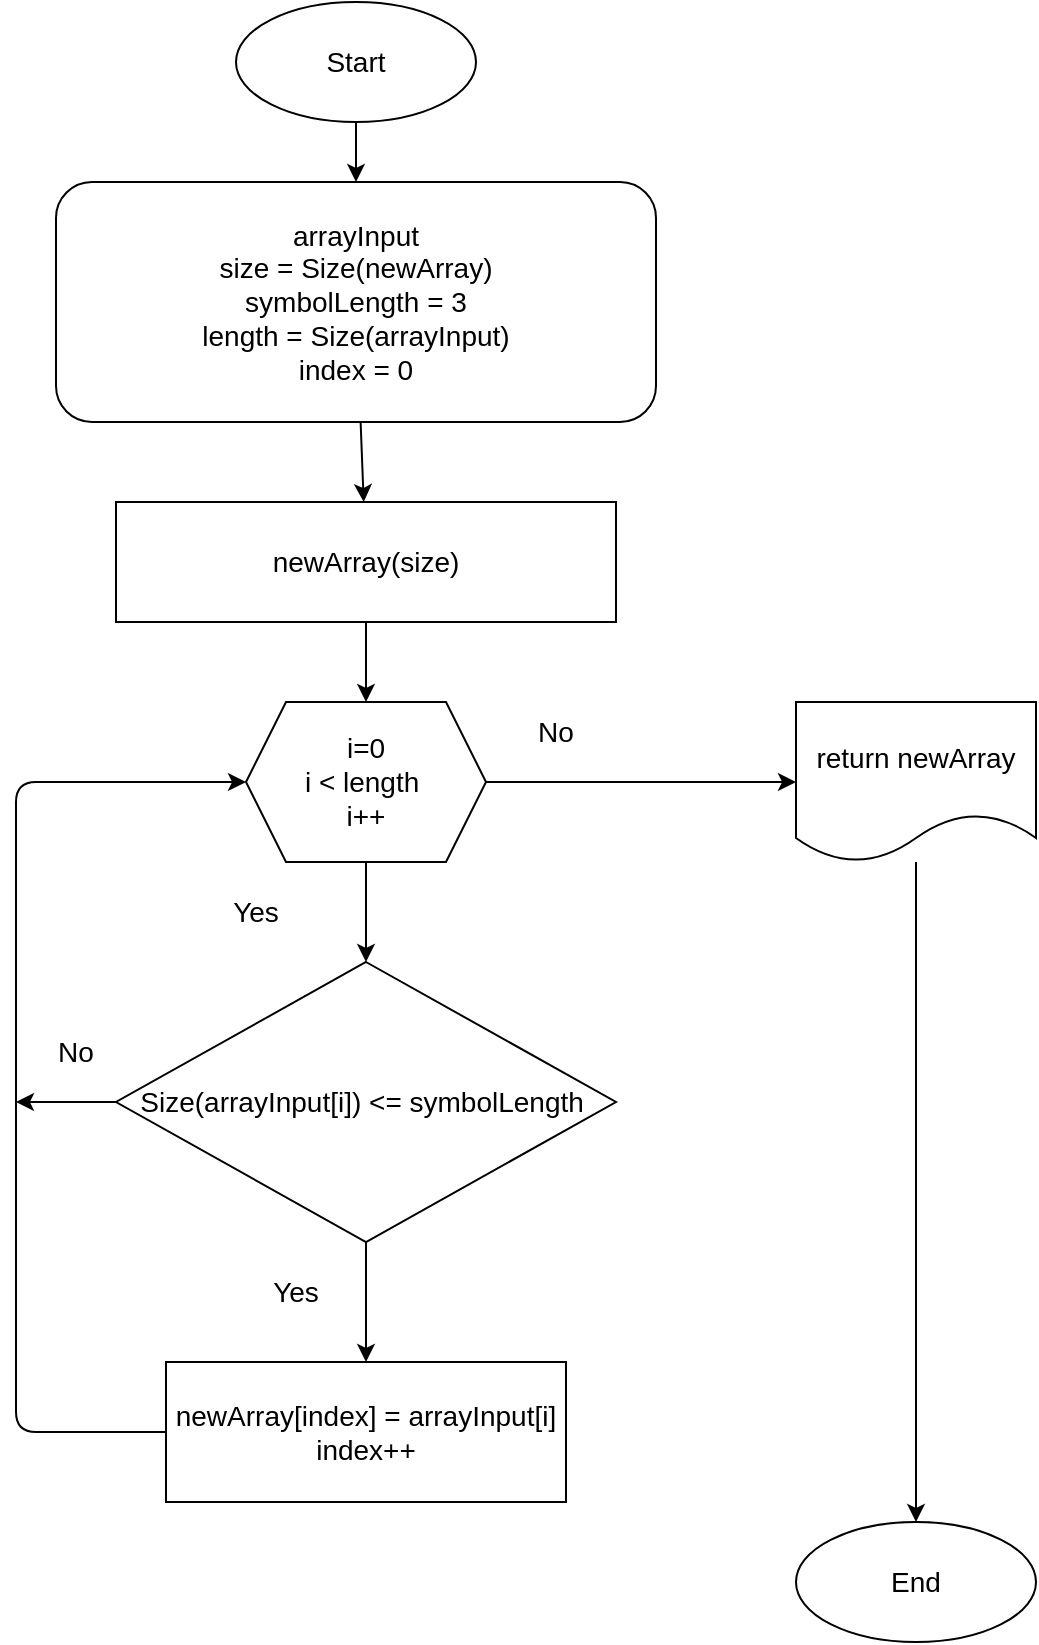 <mxfile>
    <diagram id="87tVapwVXW1lIpomYPHG" name="Страница 1">
        <mxGraphModel dx="650" dy="401" grid="0" gridSize="10" guides="1" tooltips="1" connect="1" arrows="1" fold="1" page="1" pageScale="1" pageWidth="827" pageHeight="1169" math="0" shadow="0">
            <root>
                <mxCell id="0"/>
                <mxCell id="1" parent="0"/>
                <mxCell id="4" value="" style="edgeStyle=none;html=1;" parent="1" source="2" target="3" edge="1">
                    <mxGeometry relative="1" as="geometry"/>
                </mxCell>
                <mxCell id="2" value="&lt;font style=&quot;font-size: 14px&quot;&gt;Start&lt;/font&gt;" style="ellipse;whiteSpace=wrap;html=1;" parent="1" vertex="1">
                    <mxGeometry x="220" y="10" width="120" height="60" as="geometry"/>
                </mxCell>
                <mxCell id="14" value="" style="edgeStyle=none;html=1;fontSize=14;" edge="1" parent="1" source="3" target="13">
                    <mxGeometry relative="1" as="geometry"/>
                </mxCell>
                <mxCell id="3" value="&lt;font style=&quot;font-size: 14px&quot;&gt;arrayInput&lt;br&gt;size = Size(newArray)&lt;br&gt;symbolLength = 3&lt;br&gt;length = Size(arrayInput)&lt;br&gt;index = 0&lt;/font&gt;" style="rounded=1;whiteSpace=wrap;html=1;" parent="1" vertex="1">
                    <mxGeometry x="130" y="100" width="300" height="120" as="geometry"/>
                </mxCell>
                <mxCell id="16" value="" style="edgeStyle=none;html=1;fontSize=14;" edge="1" parent="1" source="13" target="15">
                    <mxGeometry relative="1" as="geometry"/>
                </mxCell>
                <mxCell id="13" value="newArray(size)" style="rounded=0;whiteSpace=wrap;html=1;fontSize=14;" vertex="1" parent="1">
                    <mxGeometry x="160" y="260" width="250" height="60" as="geometry"/>
                </mxCell>
                <mxCell id="18" value="" style="edgeStyle=none;html=1;fontSize=14;" edge="1" parent="1" source="15" target="17">
                    <mxGeometry relative="1" as="geometry"/>
                </mxCell>
                <mxCell id="21" value="" style="edgeStyle=none;html=1;fontSize=14;" edge="1" parent="1" source="15" target="20">
                    <mxGeometry relative="1" as="geometry"/>
                </mxCell>
                <mxCell id="15" value="i=0&lt;br&gt;i &amp;lt; length&amp;nbsp;&lt;br&gt;i++" style="shape=hexagon;perimeter=hexagonPerimeter2;whiteSpace=wrap;html=1;fixedSize=1;fontSize=14;" vertex="1" parent="1">
                    <mxGeometry x="225" y="360" width="120" height="80" as="geometry"/>
                </mxCell>
                <mxCell id="25" value="" style="edgeStyle=none;html=1;fontSize=14;" edge="1" parent="1" source="17" target="24">
                    <mxGeometry relative="1" as="geometry"/>
                </mxCell>
                <mxCell id="17" value="Size(arrayInput[i]) &amp;lt;= symbolLength&amp;nbsp;" style="rhombus;whiteSpace=wrap;html=1;fontSize=14;" vertex="1" parent="1">
                    <mxGeometry x="160" y="490" width="250" height="140" as="geometry"/>
                </mxCell>
                <mxCell id="19" value="Yes" style="text;html=1;strokeColor=none;fillColor=none;align=center;verticalAlign=middle;whiteSpace=wrap;rounded=0;fontSize=14;" vertex="1" parent="1">
                    <mxGeometry x="200" y="450" width="60" height="30" as="geometry"/>
                </mxCell>
                <mxCell id="30" value="" style="edgeStyle=none;html=1;fontSize=14;" edge="1" parent="1" source="20" target="29">
                    <mxGeometry relative="1" as="geometry"/>
                </mxCell>
                <mxCell id="20" value="return newArray" style="shape=document;whiteSpace=wrap;html=1;boundedLbl=1;fontSize=14;" vertex="1" parent="1">
                    <mxGeometry x="500" y="360" width="120" height="80" as="geometry"/>
                </mxCell>
                <mxCell id="22" value="Yes" style="text;html=1;strokeColor=none;fillColor=none;align=center;verticalAlign=middle;whiteSpace=wrap;rounded=0;fontSize=14;" vertex="1" parent="1">
                    <mxGeometry x="220" y="640" width="60" height="30" as="geometry"/>
                </mxCell>
                <mxCell id="23" value="No" style="text;html=1;strokeColor=none;fillColor=none;align=center;verticalAlign=middle;whiteSpace=wrap;rounded=0;fontSize=14;" vertex="1" parent="1">
                    <mxGeometry x="350" y="360" width="60" height="30" as="geometry"/>
                </mxCell>
                <mxCell id="24" value="newArray[index] = arrayInput[i]&lt;br&gt;index++" style="rounded=0;whiteSpace=wrap;html=1;fontSize=14;" vertex="1" parent="1">
                    <mxGeometry x="185" y="690" width="200" height="70" as="geometry"/>
                </mxCell>
                <mxCell id="26" value="" style="endArrow=classic;html=1;fontSize=14;exitX=0;exitY=0.5;exitDx=0;exitDy=0;entryX=0;entryY=0.5;entryDx=0;entryDy=0;" edge="1" parent="1" source="24" target="15">
                    <mxGeometry width="50" height="50" relative="1" as="geometry">
                        <mxPoint x="370" y="590" as="sourcePoint"/>
                        <mxPoint x="420" y="540" as="targetPoint"/>
                        <Array as="points">
                            <mxPoint x="110" y="725"/>
                            <mxPoint x="110" y="400"/>
                        </Array>
                    </mxGeometry>
                </mxCell>
                <mxCell id="27" value="" style="endArrow=classic;html=1;fontSize=14;exitX=0;exitY=0.5;exitDx=0;exitDy=0;" edge="1" parent="1" source="17">
                    <mxGeometry width="50" height="50" relative="1" as="geometry">
                        <mxPoint x="370" y="690" as="sourcePoint"/>
                        <mxPoint x="110" y="560" as="targetPoint"/>
                    </mxGeometry>
                </mxCell>
                <mxCell id="28" value="No" style="text;html=1;strokeColor=none;fillColor=none;align=center;verticalAlign=middle;whiteSpace=wrap;rounded=0;fontSize=14;" vertex="1" parent="1">
                    <mxGeometry x="110" y="520" width="60" height="30" as="geometry"/>
                </mxCell>
                <mxCell id="29" value="End" style="ellipse;whiteSpace=wrap;html=1;fontSize=14;" vertex="1" parent="1">
                    <mxGeometry x="500" y="770" width="120" height="60" as="geometry"/>
                </mxCell>
            </root>
        </mxGraphModel>
    </diagram>
</mxfile>